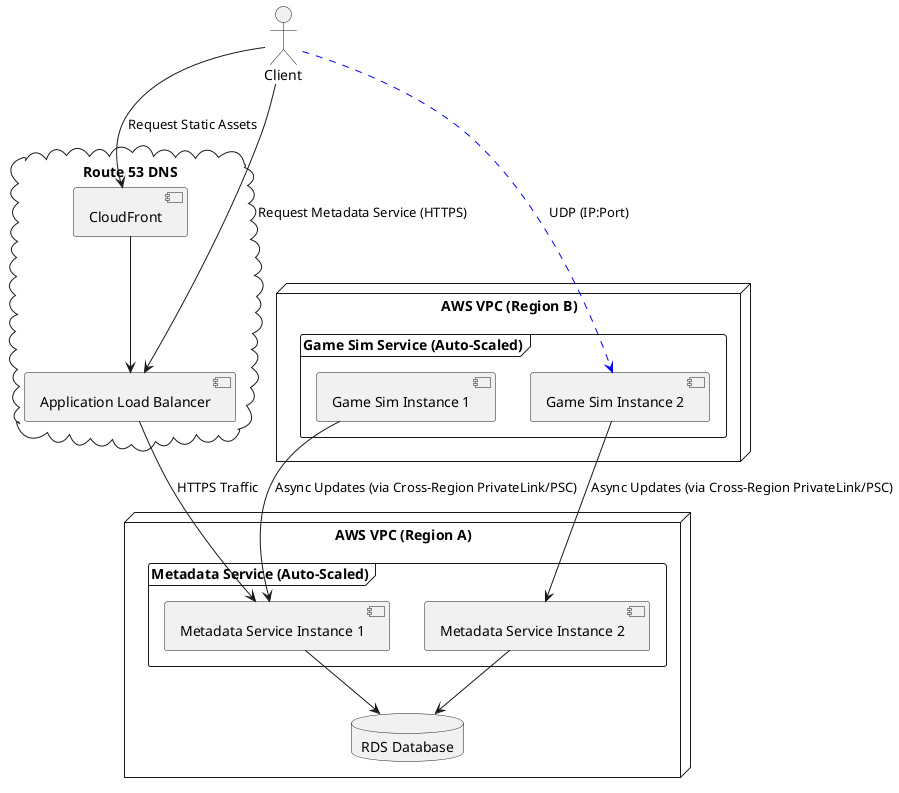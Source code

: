@startuml Regional Game Sim Instances with Cross-Region Access
actor Client
cloud "Route 53 DNS" {
    [CloudFront] --> [Application Load Balancer]
}

node "AWS VPC (Region A)" {
    frame "Metadata Service (Auto-Scaled)" {
        [Metadata Service Instance 1]
        [Metadata Service Instance 2]
    }
    database "RDS Database" as RDS
}

node "AWS VPC (Region B)" {
    frame "Game Sim Service (Auto-Scaled)" {
        [Game Sim Instance 1]
        [Game Sim Instance 2]
    }
}

' Client Connections
Client --> [CloudFront] : Request Static Assets
Client --> [Application Load Balancer] : Request Metadata Service (HTTPS)

' API Flow
[Application Load Balancer] --> [Metadata Service Instance 1] : HTTPS Traffic

' Metadata Service to RDS
[Metadata Service Instance 1] --> RDS
[Metadata Service Instance 2] --> RDS

' Cross-Region Access
[Game Sim Instance 1] --> [Metadata Service Instance 1] : Async Updates (via Cross-Region PrivateLink/PSC)
[Game Sim Instance 2] --> [Metadata Service Instance 2] : Async Updates (via Cross-Region PrivateLink/PSC)

' Direct UDP Connection
Client -[#blue,dashed]-> [Game Sim Instance 2] : UDP (IP:Port)
@enduml